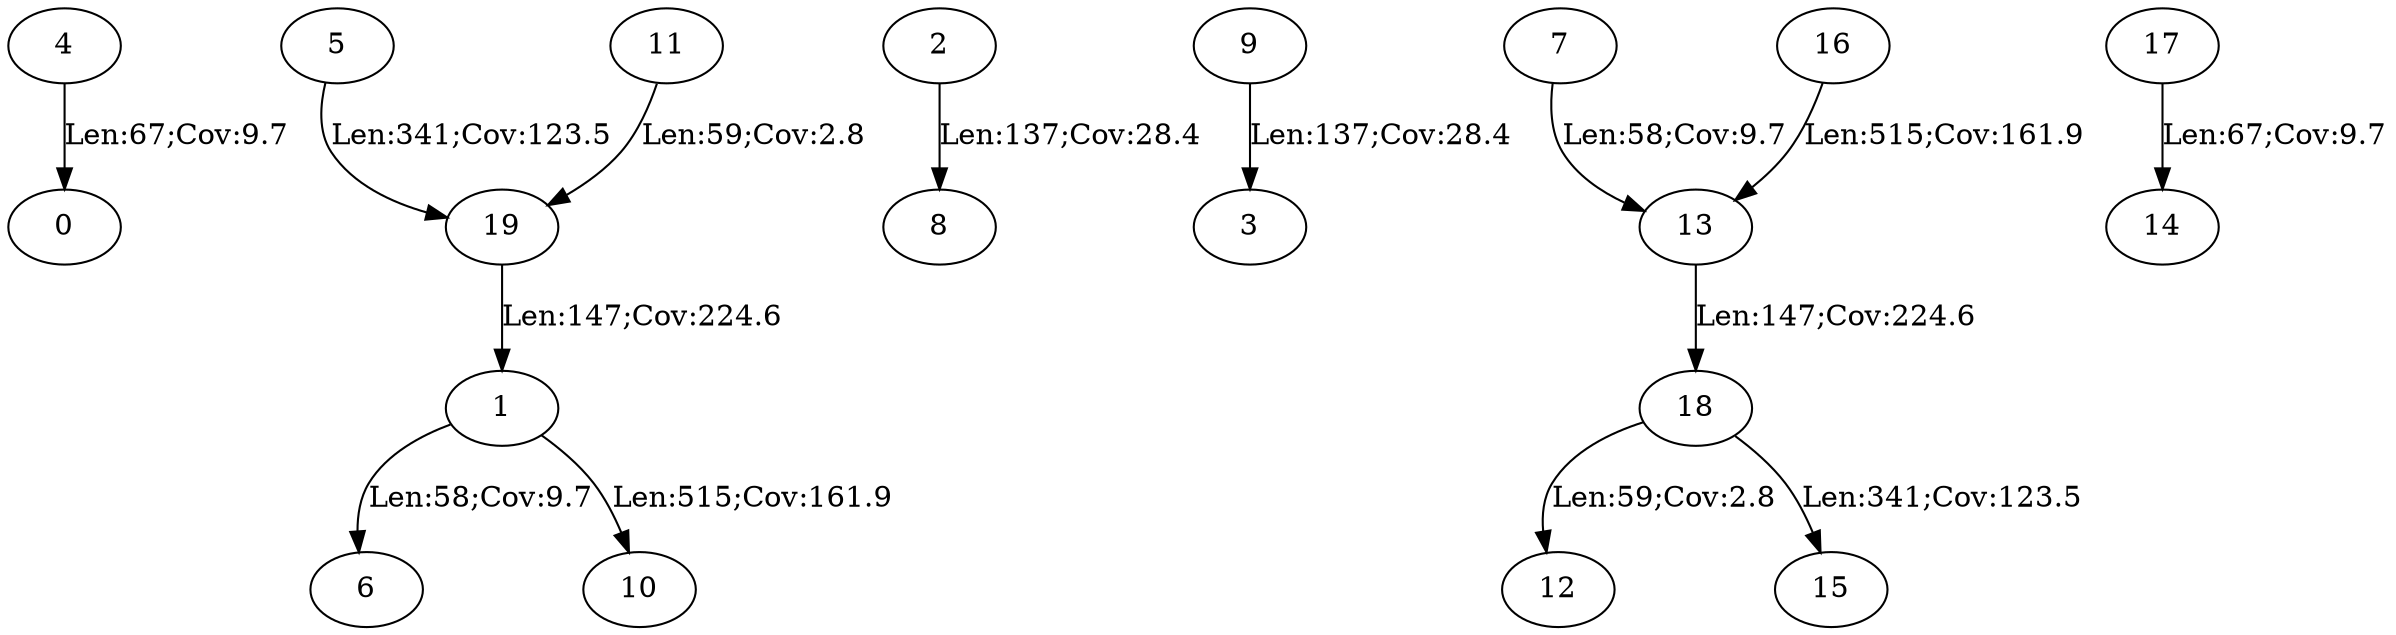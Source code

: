 digraph {
0;
1;
2;
3;
4;
5;
6;
7;
8;
9;
10;
11;
12;
13;
14;
15;
16;
17;
18;
19;
1 -> 6 [label="Len:58;Cov:9.7"];
17 -> 14 [label="Len:67;Cov:9.7"];
18 -> 12 [label="Len:59;Cov:2.8"];
4 -> 0 [label="Len:67;Cov:9.7"];
13 -> 18 [label="Len:147;Cov:224.6"];
9 -> 3 [label="Len:137;Cov:28.4"];
11 -> 19 [label="Len:59;Cov:2.8"];
7 -> 13 [label="Len:58;Cov:9.7"];
18 -> 15 [label="Len:341;Cov:123.5"];
2 -> 8 [label="Len:137;Cov:28.4"];
19 -> 1 [label="Len:147;Cov:224.6"];
5 -> 19 [label="Len:341;Cov:123.5"];
16 -> 13 [label="Len:515;Cov:161.9"];
1 -> 10 [label="Len:515;Cov:161.9"];
}